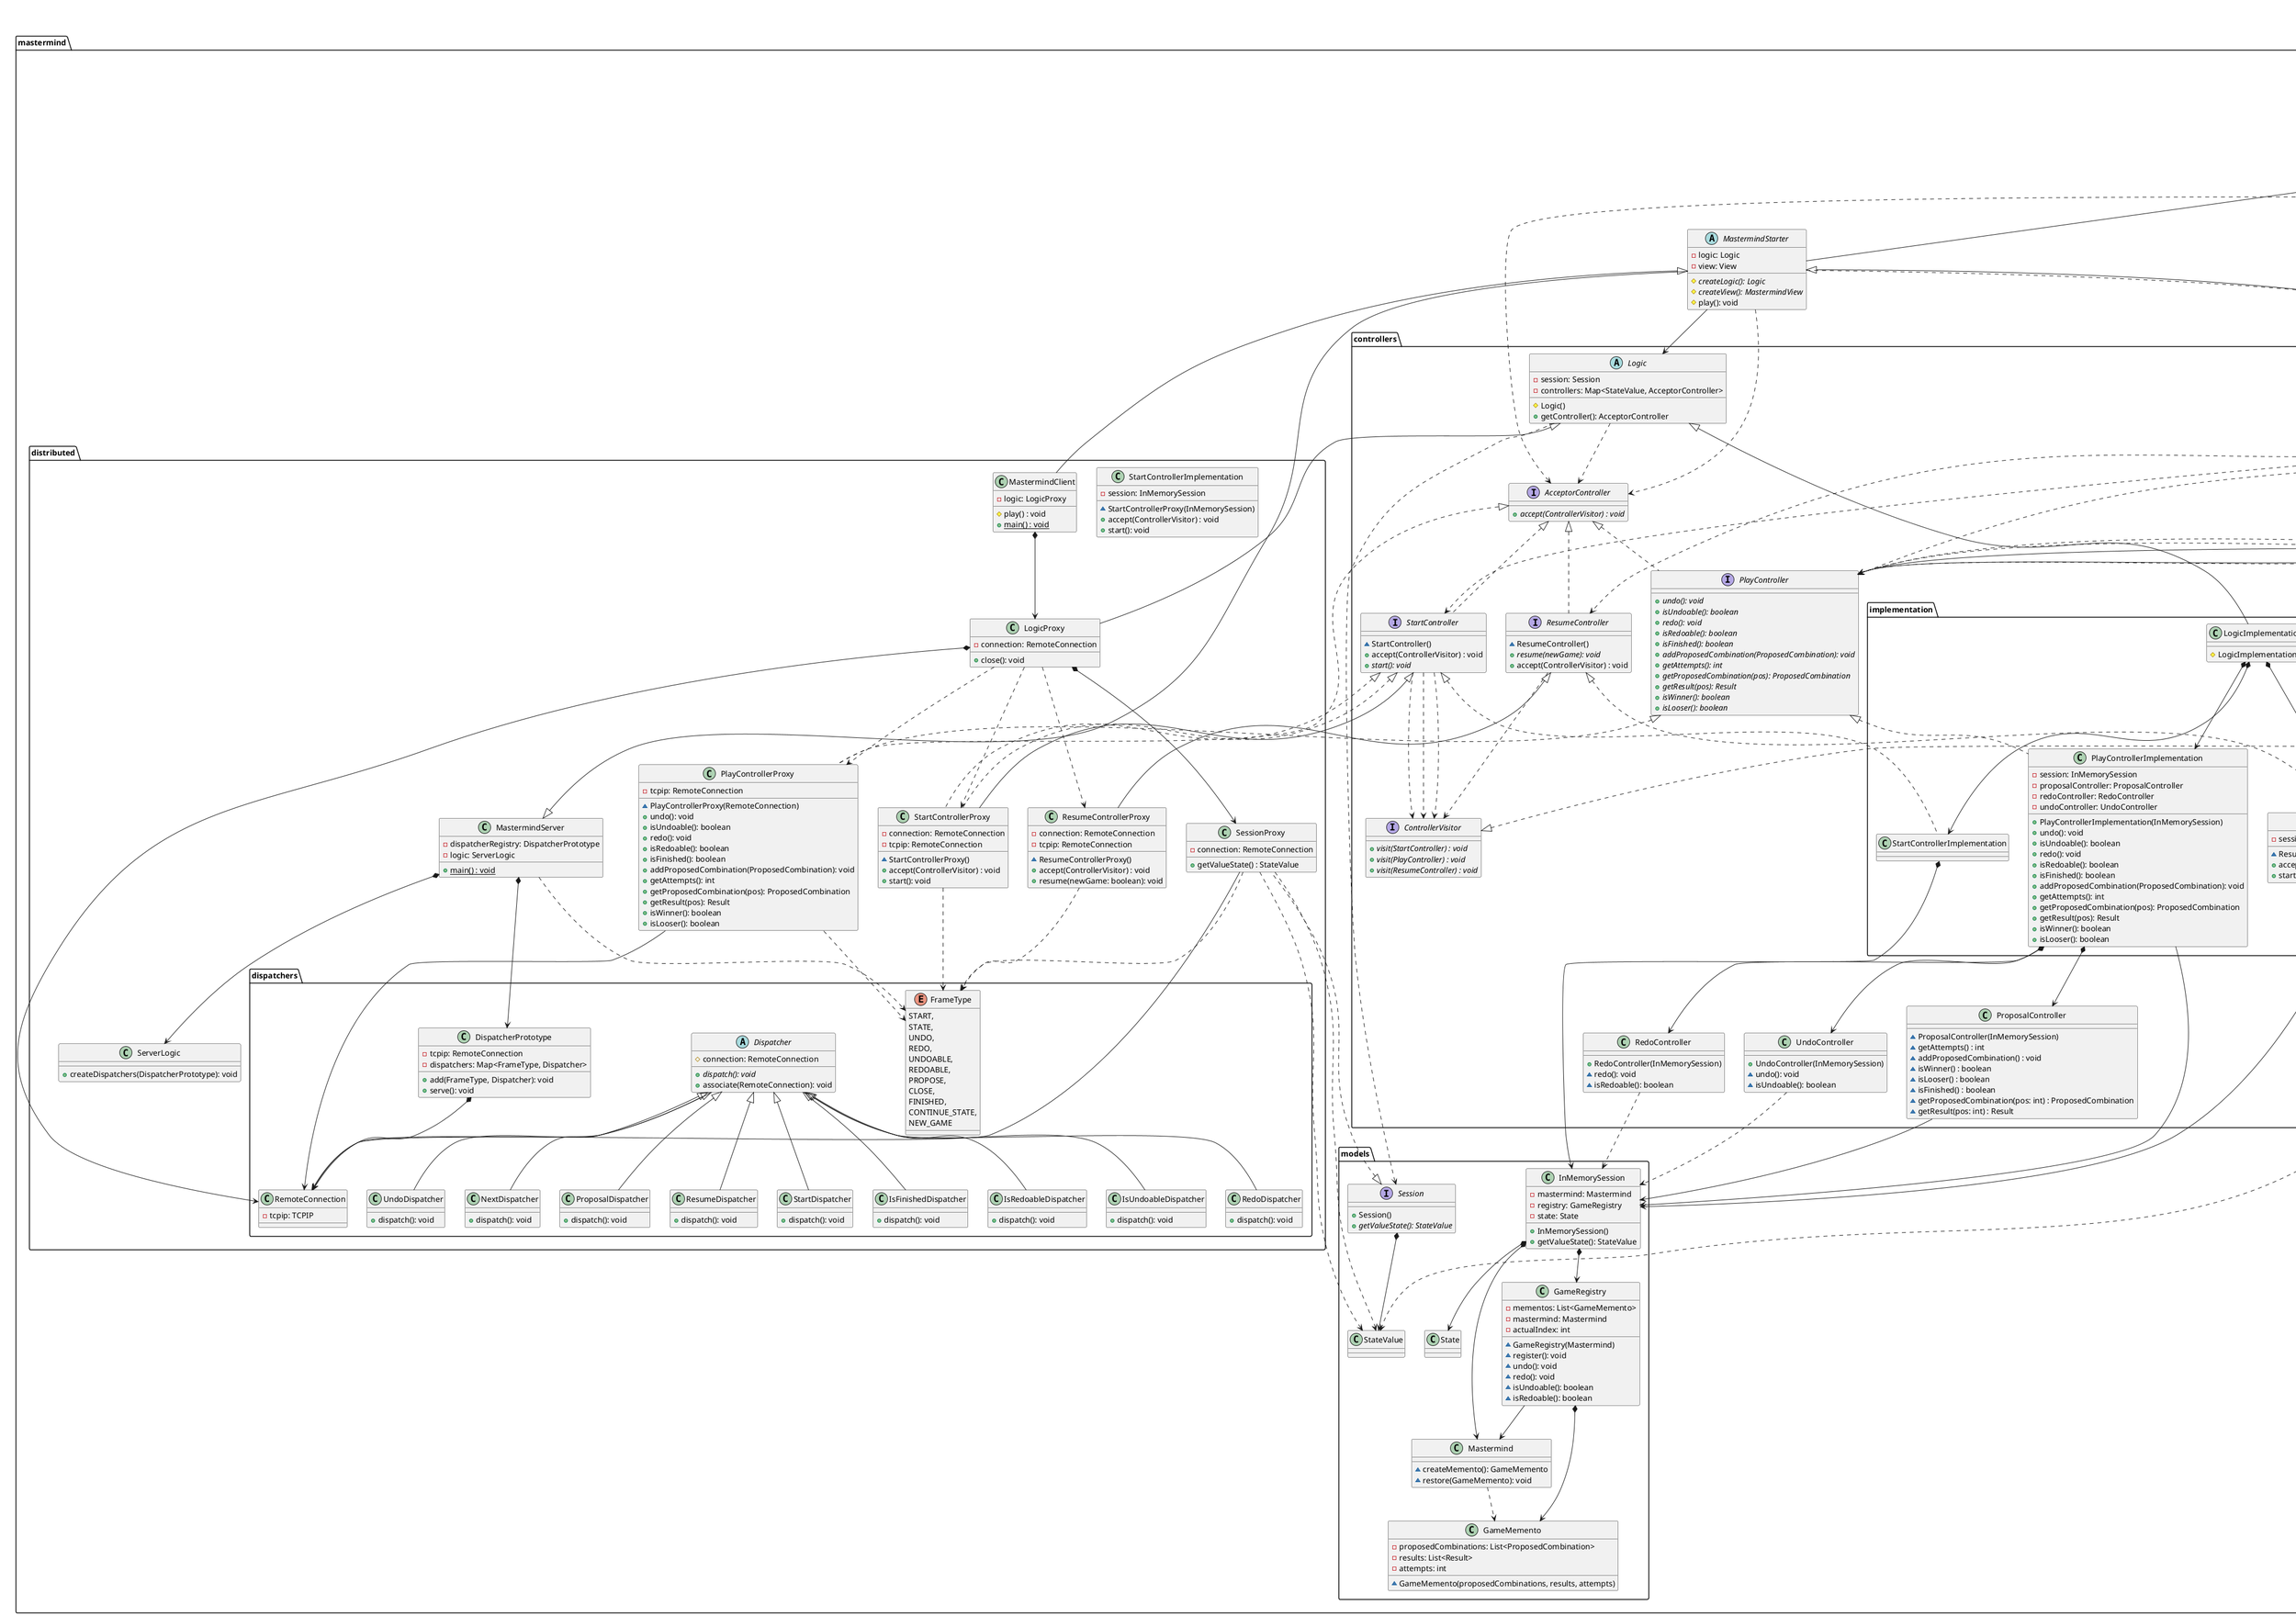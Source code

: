 @startuml

top to bottom direction

class mastermind.views.ColorView {
    ~ write(): void
}
utils.WithConsoleView <|--- mastermind.views.ColorView

class mastermind.views.SecretCombinationView {
    ~ SecretCombinationView(PlayController)
    ~ writeln(): void
}
utils.WithConsoleView <|--- mastermind.views.SecretCombinationView
mastermind.views.SecretCombinationView ..> mastermind.views.MessageView
mastermind.views.SecretCombinationView --> mastermind.controllers.PlayController
mastermind.views.SecretCombinationView ..> mastermind.views.MessageView

class mastermind.views.ProposedCombinationView {
    ~ ProposedCombinationView(combination: ProposedCombination)
    ~ void write()
    ~ void read()
}

enum mastermind.views.MessageView {
    + ATTEMPTS
   	+ SECRET
   	+ RESUME
   	+ RESULT
   	+ PROPOSED_COMBINATION
   	+ TITLE
   	+ WINNER
   	+ LOOSER
    - message: String
    - MessageView(String)
}

class mastermind.views.Command {
    # playController: PlayController
    - title: String
    # Command(String, PlayController)
    # {abstract} execute(): void
    # {abstract} isActive(): boolean
    ~ getTitle(): String
}

class mastermind.views.RedoCommand {
    ~ RedoCommand(controller: PlayController)
}
mastermind.views.Command <|-- mastermind.views.RedoCommand

class mastermind.views.UndoCommand {
    ~ UndoCommand(controller: PlayController)
}
mastermind.views.Command <|-- mastermind.views.UndoCommand
mastermind.views.UndoCommand ..> mastermind.views.MessageView
mastermind.views.UndoCommand ..> mastermind.controllers.PlayController

class mastermind.views.ProposalCommand {
    ~ ProposalCommand(controller: PlayController)
}
mastermind.views.Command <|-- mastermind.views.ProposalCommand
mastermind.views.ProposalCommand ..> mastermind.views.ProposedCombinationView
mastermind.views.ProposalCommand ..> mastermind.controllers.PlayController
mastermind.views.ProposalCommand ..> mastermind.views.MessageView

class mastermind.views.PlayMenu {
    ~ PlayMenu(controller: PlayController)
}
mastermind.utils.Menu <|--- mastermind.views.PlayMenu
mastermind.views.PlayMenu ..> mastermind.controllers.PlayController
mastermind.views.PlayMenu *--> mastermind.views.ProposalCommand
mastermind.views.PlayMenu *--> mastermind.views.UndoCommand
mastermind.views.PlayMenu *--> mastermind.views.RedoCommand

class mastermind.views.PlayView {
    + interact(controller: PlayController): void
}
mastermind.views.PlayView ..> mastermind.views.PlayMenu
mastermind.views.PlayView ..> mastermind.views.BoardView

class mastermind.views.ResultView {
    ~ writeln(int): void
}
utils.WithConsoleView <|-- mastermind.views.ResultView
mastermind.views.ResultView ..> mastermind.views.MessageView

class mastermind.views.ResumeView {
    ~ interact(controller: ResumeController): void
}
mastermind.views.ResumeView ..> mastermind.controllers.ResumeController
mastermind.views.ResumeView ..> utils.YesNoDialog
mastermind.views.ResumeView ..> mastermind.views.MessageView

class mastermind.views.StartView {
    ~ interact(controller: StartController): void
}
utils.WithConsoleView <|-- mastermind.views.StartView
mastermind.views.StartView ..> mastermind.controllers.StartController
mastermind.views.StartView ..> mastermind.views.MessageView

class mastermind.views.View {
    - startView: StartView
    - proposalView: ProposalView
    - resumeView: ResumeView
    + View()
    + interact(controller: AcceptorController): void
    + visit(controller: StartController): void
    + visit(controller: PlayController): void
    + visit(controller: ResumeController): void
}
mastermind.controllers.ControllerVisitor <|.. mastermind.views.View
mastermind.views.View ..> mastermind.controllers.AcceptorController
mastermind.views.View ..> mastermind.controllers.PlayController
mastermind.views.View *--> mastermind.views.StartView
mastermind.views.View *--> mastermind.views.PlayView
mastermind.views.View *--> mastermind.views.ResumeView

interface mastermind.controllers.AcceptorController {
    + {abstract} accept(ControllerVisitor) : void
}
interface mastermind.controllers.ControllerVisitor {
     + {abstract} visit(StartController) : void
     + {abstract} visit(PlayController) : void
     + {abstract} visit(ResumeController) : void
}

class mastermind.controllers.RedoController {
    + RedoController(InMemorySession)
    ~ redo(): void
    ~ isRedoable(): boolean
}
mastermind.controllers.RedoController ..> mastermind.models.InMemorySession

class mastermind.controllers.UndoController {
    + UndoController(InMemorySession)
    ~ undo(): void
    ~ isUndoable(): boolean
}
mastermind.controllers.UndoController ..> mastermind.models.InMemorySession

class mastermind.controllers.ProposalController {
    ~ ProposalController(InMemorySession)
    ~ getAttempts() : int
    ~ addProposedCombination() : void
    ~ isWinner() : boolean
    ~ isLooser() : boolean
    ~ isFinished() : boolean
    ~ getProposedCombination(pos: int) : ProposedCombination
    ~ getResult(pos: int) : Result
}
mastermind.controllers.ProposalController --> mastermind.models.InMemorySession

interface mastermind.controllers.PlayController {
    + {abstract} undo(): void
    + {abstract} isUndoable(): boolean
    + {abstract} redo(): void
    + {abstract} isRedoable(): boolean
    + {abstract} isFinished(): boolean
    + {abstract} addProposedCombination(ProposedCombination): void
    + {abstract} getAttempts(): int
    + {abstract} getProposedCombination(pos): ProposedCombination
    + {abstract} getResult(pos): Result
    + {abstract} isWinner(): boolean
    + {abstract} isLooser(): boolean
}
mastermind.controllers.AcceptorController <|.. mastermind.controllers.PlayController

class mastermind.controllers.implementation.PlayControllerImplementation {
    - session: InMemorySession
    - proposalController: ProposalController
    - redoController: RedoController
    - undoController: UndoController
    + PlayControllerImplementation(InMemorySession)
    + undo(): void
    + isUndoable(): boolean
    + redo(): void
    + isRedoable(): boolean
    + isFinished(): boolean
    + addProposedCombination(ProposedCombination): void
    + getAttempts(): int
    + getProposedCombination(pos): ProposedCombination
    + getResult(pos): Result
    + isWinner(): boolean
    + isLooser(): boolean
}
mastermind.controllers.PlayController <|.. mastermind.controllers.implementation.PlayControllerImplementation
mastermind.controllers.implementation.PlayControllerImplementation --> mastermind.models.InMemorySession
mastermind.controllers.implementation.PlayControllerImplementation *--> mastermind.controllers.ProposalController
mastermind.controllers.implementation.PlayControllerImplementation *--> mastermind.controllers.UndoController
mastermind.controllers.implementation.PlayControllerImplementation *--> mastermind.controllers.RedoController

interface mastermind.models.Session {
    + Session()
    + {abstract} getValueState(): StateValue
}
mastermind.models.Session *--> mastermind.models.StateValue

class mastermind.models.InMemorySession {
    - mastermind: Mastermind
    - registry: GameRegistry
    - state: State
    + InMemorySession()
    + getValueState(): StateValue
}
mastermind.models.InMemorySession *--> mastermind.models.Mastermind
mastermind.models.InMemorySession *--> mastermind.models.GameRegistry
mastermind.models.InMemorySession *--> mastermind.models.State

class mastermind.models.GameRegistry {
   - mementos: List<GameMemento>
   - mastermind: Mastermind
   - actualIndex: int
   ~ GameRegistry(Mastermind)
   ~ register(): void
   ~ undo(): void
   ~ redo(): void
   ~ isUndoable(): boolean
   ~ isRedoable(): boolean
}
mastermind.models.GameRegistry *--> mastermind.models.GameMemento
mastermind.models.GameRegistry --> mastermind.models.Mastermind

class mastermind.models.Mastermind {
   ~ createMemento(): GameMemento
   ~ restore(GameMemento): void
}
mastermind.models.Mastermind ..> mastermind.models.GameMemento

class mastermind.models.GameMemento {
   - proposedCombinations: List<ProposedCombination>
   - results: List<Result>
   - attempts: int
   ~ GameMemento(proposedCombinations, results, attempts)
}

class mastermind.views.BoardView {
   ~ write(PlayController): void
}
mastermind.views.BoardView --> mastermind.controllers.PlayController
mastermind.views.BoardView ..> mastermind.views.ResultView

interface mastermind.controllers.ResumeController {
   ~ ResumeController()
   + {abstract} resume(newGame): void
   + accept(ControllerVisitor) : void
}
mastermind.controllers.AcceptorController <|.. mastermind.controllers.ResumeController
mastermind.controllers.ResumeController ..> mastermind.controllers.ControllerVisitor

class mastermind.controllers.implementation.ResumeControllerImplementation {
    - session: InMemorySession
    ~ ResumeControllerImplementation(InMemorySession)
    + accept(ControllerVisitor) : void
    + start(): void
 }
mastermind.controllers.ResumeController <|.. mastermind.controllers.implementation.ResumeControllerImplementation
mastermind.controllers.implementation.ResumeControllerImplementation *--> mastermind.models.InMemorySession

class mastermind.distributed.ResumeControllerProxy {
   - connection: RemoteConnection
   ~ ResumeControllerProxy()
   + accept(ControllerVisitor) : void
   + resume(newGame: boolean): void
}
mastermind.controllers.StartController <|.. mastermind.distributed.StartControllerProxy
mastermind.controllers.StartController ..> mastermind.controllers.ControllerVisitor


interface mastermind.controllers.StartController {
   ~ StartController()
   + accept(ControllerVisitor) : void
   + {abstract} start(): void
}
mastermind.controllers.AcceptorController <|.. mastermind.controllers.StartController
mastermind.controllers.StartController ..> mastermind.controllers.ControllerVisitor

class mastermind.distributed.StartControllerImplementation {
   - session: InMemorySession
   ~ StartControllerProxy(InMemorySession)
   + accept(ControllerVisitor) : void
   + start(): void
}
mastermind.controllers.StartController <|.. mastermind.controllers.implementation.StartControllerImplementation
mastermind.controllers.implementation.StartControllerImplementation *--> mastermind.models.InMemorySession

class mastermind.distributed.StartControllerProxy {
   - connection: RemoteConnection
   ~ StartControllerProxy()
   + accept(ControllerVisitor) : void
   + start(): void
}
mastermind.controllers.StartController <|.. mastermind.distributed.StartControllerProxy
mastermind.controllers.StartController ..> mastermind.controllers.ControllerVisitor

class mastermind.distributed.MastermindServer {
    - dispatcherRegistry: DispatcherPrototype
    - logic: ServerLogic
    + {static} main() : void
}
mastermind.distributed.MastermindServer <|-- mastermind.MastermindStarter
mastermind.distributed.MastermindServer *--> mastermind.distributed.dispatchers.DispatcherPrototype
mastermind.distributed.MastermindServer *--> mastermind.distributed.ServerLogic

class mastermind.distributed.ServerLogic {
    + createDispatchers(DispatcherPrototype): void
}
mastermind.distributed.MastermindServer ..> mastermind.distributed.dispatchers.FrameType

class mastermind.distributed.dispatchers.DispatcherPrototype {
    - tcpip: RemoteConnection
    - dispatchers: Map<FrameType, Dispatcher>
    + add(FrameType, Dispatcher): void
    + serve(): void
}
mastermind.distributed.dispatchers.DispatcherPrototype *--> mastermind.distributed.dispatchers.RemoteConnection

class mastermind.distributed.MastermindClient {
    - logic: LogicProxy
    # play() : void
    + {static} main() : void
}
mastermind.MastermindStarter <|-- mastermind.distributed.MastermindClient
mastermind.distributed.MastermindClient *--> mastermind.distributed.LogicProxy

abstract class mastermind.controllers.Logic {
    - session: Session
    - controllers: Map<StateValue, AcceptorController>
    # Logic()
    + getController(): AcceptorController
}
mastermind.controllers.Logic ..> mastermind.controllers.AcceptorController
mastermind.controllers.Logic ..> mastermind.models.Session

class mastermind.distributed.LogicProxy {
    - connection: RemoteConnection
    + close(): void
}
mastermind.controllers.Logic <|-- mastermind.distributed.LogicProxy
mastermind.distributed.LogicProxy *--> mastermind.distributed.dispatchers.RemoteConnection
mastermind.distributed.LogicProxy *--> mastermind.distributed.SessionProxy
mastermind.distributed.LogicProxy ..> mastermind.distributed.StartControllerProxy
mastermind.distributed.LogicProxy ..> mastermind.distributed.PlayControllerProxy
mastermind.distributed.LogicProxy ..> mastermind.distributed.ResumeControllerProxy

class mastermind.controllers.implementation.LogicImplementation {
    # LogicImplementation()
}
mastermind.controllers.Logic <|-- mastermind.controllers.implementation.LogicImplementation
mastermind.controllers.implementation.LogicImplementation *--> mastermind.controllers.implementation.PlayControllerImplementation
mastermind.controllers.implementation.LogicImplementation *--> mastermind.controllers.implementation.StartControllerImplementation
mastermind.controllers.implementation.LogicImplementation *--> mastermind.controllers.implementation.ResumeControllerImplementation
mastermind.controllers.implementation.LogicImplementation ..> mastermind.models.StateValue

class mastermind.distributed.SessionProxy {
    - connection: RemoteConnection
    + getValueState() : StateValue
}
mastermind.models.Session <|.. mastermind.distributed.SessionProxy
mastermind.distributed.SessionProxy ..> mastermind.models.StateValue
mastermind.distributed.SessionProxy ..> mastermind.distributed.dispatchers.FrameType
mastermind.distributed.SessionProxy ..> mastermind.models.StateValue
mastermind.distributed.SessionProxy --> mastermind.distributed.dispatchers.RemoteConnection

class mastermind.distributed.StartControllerProxy {
    - tcpip: RemoteConnection
}
mastermind.controllers.StartController <|-- mastermind.distributed.StartControllerProxy
mastermind.distributed.StartControllerProxy ..> mastermind.distributed.dispatchers.FrameType

class mastermind.distributed.PlayControllerProxy {
    - tcpip: RemoteConnection
    ~ PlayControllerProxy(RemoteConnection)
    + undo(): void
    + isUndoable(): boolean
    + redo(): void
    + isRedoable(): boolean
    + isFinished(): boolean
    + addProposedCombination(ProposedCombination): void
    + getAttempts(): int
    + getProposedCombination(pos): ProposedCombination
    + getResult(pos): Result
    + isWinner(): boolean
    + isLooser(): boolean
}
mastermind.distributed.PlayControllerProxy --> mastermind.distributed.dispatchers.RemoteConnection
mastermind.controllers.AcceptorController <|.. mastermind.distributed.PlayControllerProxy
mastermind.controllers.PlayController <|.. mastermind.distributed.PlayControllerProxy
mastermind.distributed.PlayControllerProxy ..> mastermind.distributed.dispatchers.FrameType

class mastermind.distributed.ResumeControllerProxy {
    - tcpip: RemoteConnection
}
mastermind.controllers.ResumeController <|-- mastermind.distributed.ResumeControllerProxy
mastermind.distributed.ResumeControllerProxy ..> mastermind.distributed.dispatchers.FrameType

class mastermind.distributed.dispatchers.RemoteConnection {
    - tcpip: TCPIP
}

class mastermind.utils.TCPIP {

}

abstract class mastermind.distributed.dispatchers.Dispatcher {
    # connection: RemoteConnection
    + {abstract} dispatch(): void
    + associate(RemoteConnection): void
}
mastermind.distributed.dispatchers.Dispatcher --> mastermind.distributed.dispatchers.RemoteConnection

class mastermind.distributed.dispatchers.NextDispatcher {
    + dispatch(): void
}
mastermind.distributed.dispatchers.Dispatcher <|-- mastermind.distributed.dispatchers.NextDispatcher

class mastermind.distributed.dispatchers.ProposalDispatcher {
    + dispatch(): void
}
mastermind.distributed.dispatchers.Dispatcher <|-- mastermind.distributed.dispatchers.ProposalDispatcher

class mastermind.distributed.dispatchers.ResumeDispatcher {
    + dispatch(): void
}
mastermind.distributed.dispatchers.Dispatcher <|-- mastermind.distributed.dispatchers.ResumeDispatcher

class mastermind.distributed.dispatchers.StartDispatcher {
    + dispatch(): void
}
mastermind.distributed.dispatchers.Dispatcher <|-- mastermind.distributed.dispatchers.StartDispatcher

class mastermind.distributed.dispatchers.IsFinishedDispatcher {
    + dispatch(): void
}
mastermind.distributed.dispatchers.Dispatcher <|-- mastermind.distributed.dispatchers.IsFinishedDispatcher

class mastermind.distributed.dispatchers.IsRedoableDispatcher {
    + dispatch(): void
}
mastermind.distributed.dispatchers.Dispatcher <|-- mastermind.distributed.dispatchers.IsRedoableDispatcher

class mastermind.distributed.dispatchers.IsUndoableDispatcher {
    + dispatch(): void
}
mastermind.distributed.dispatchers.Dispatcher <|-- mastermind.distributed.dispatchers.IsUndoableDispatcher

class mastermind.distributed.dispatchers.RedoDispatcher {
    + dispatch(): void
}
mastermind.distributed.dispatchers.Dispatcher <|-- mastermind.distributed.dispatchers.RedoDispatcher

class mastermind.distributed.dispatchers.UndoDispatcher {
    + dispatch(): void
}
mastermind.distributed.dispatchers.Dispatcher <|-- mastermind.distributed.dispatchers.UndoDispatcher

enum mastermind.distributed.dispatchers.FrameType {
    START,
	STATE,
	UNDO,
	REDO,
	UNDOABLE,
	REDOABLE,
	PROPOSE,
	CLOSE,
	FINISHED,
	CONTINUE_STATE,
	NEW_GAME
}

abstract class mastermind.MastermindStarter {
    - logic: Logic
    - view: View
    # {abstract} createLogic(): Logic
    # {abstract} createView(): MastermindView
    # play(): void
}
mastermind.MastermindStarter --> mastermind.controllers.Logic
mastermind.MastermindStarter --> mastermind.views.MastermindView
mastermind.MastermindStarter ..> mastermind.controllers.AcceptorController

class mastermind.MastermindStandalone {
    + {static} main(): void
}
mastermind.MastermindStarter <|-- mastermind.MastermindStandalone
mastermind.MastermindStarter ..> mastermind.controllers.implementation.LogicImplementation

@enduml